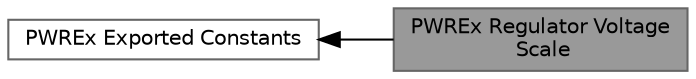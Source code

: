 digraph "PWREx Regulator Voltage Scale"
{
 // LATEX_PDF_SIZE
  bgcolor="transparent";
  edge [fontname=Helvetica,fontsize=10,labelfontname=Helvetica,labelfontsize=10];
  node [fontname=Helvetica,fontsize=10,shape=box,height=0.2,width=0.4];
  rankdir=LR;
  Node2 [id="Node000002",label="PWREx Exported Constants",height=0.2,width=0.4,color="grey40", fillcolor="white", style="filled",URL="$group__PWREx__Exported__Constants.html",tooltip=" "];
  Node1 [id="Node000001",label="PWREx Regulator Voltage\l Scale",height=0.2,width=0.4,color="gray40", fillcolor="grey60", style="filled", fontcolor="black",tooltip=" "];
  Node2->Node1 [shape=plaintext, dir="back", style="solid"];
}

